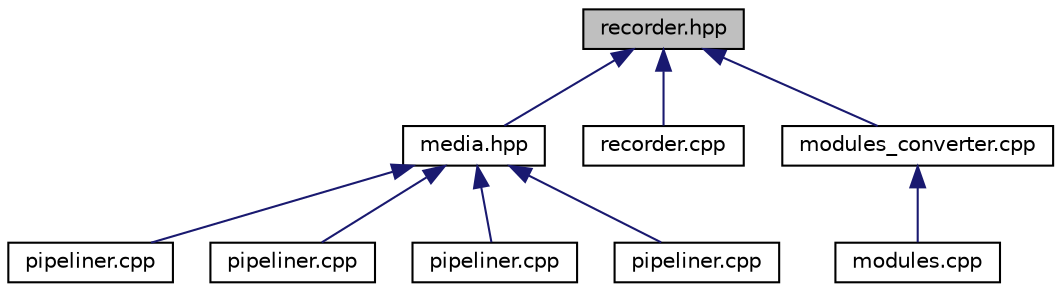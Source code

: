 digraph "recorder.hpp"
{
 // INTERACTIVE_SVG=YES
  edge [fontname="Helvetica",fontsize="10",labelfontname="Helvetica",labelfontsize="10"];
  node [fontname="Helvetica",fontsize="10",shape=record];
  Node1 [label="recorder.hpp",height=0.2,width=0.4,color="black", fillcolor="grey75", style="filled", fontcolor="black"];
  Node1 -> Node2 [dir="back",color="midnightblue",fontsize="10",style="solid",fontname="Helvetica"];
  Node2 [label="media.hpp",height=0.2,width=0.4,color="black", fillcolor="white", style="filled",URL="$media_8hpp.html"];
  Node2 -> Node3 [dir="back",color="midnightblue",fontsize="10",style="solid",fontname="Helvetica"];
  Node3 [label="pipeliner.cpp",height=0.2,width=0.4,color="black", fillcolor="white", style="filled",URL="$dashcastx_2pipeliner_8cpp.html"];
  Node2 -> Node4 [dir="back",color="midnightblue",fontsize="10",style="solid",fontname="Helvetica"];
  Node4 [label="pipeliner.cpp",height=0.2,width=0.4,color="black", fillcolor="white", style="filled",URL="$dashclient_2pipeliner_8cpp.html"];
  Node2 -> Node5 [dir="back",color="midnightblue",fontsize="10",style="solid",fontname="Helvetica"];
  Node5 [label="pipeliner.cpp",height=0.2,width=0.4,color="black", fillcolor="white", style="filled",URL="$mp42tsx_2pipeliner_8cpp.html"];
  Node2 -> Node6 [dir="back",color="midnightblue",fontsize="10",style="solid",fontname="Helvetica"];
  Node6 [label="pipeliner.cpp",height=0.2,width=0.4,color="black", fillcolor="white", style="filled",URL="$player_2pipeliner_8cpp.html"];
  Node1 -> Node7 [dir="back",color="midnightblue",fontsize="10",style="solid",fontname="Helvetica"];
  Node7 [label="recorder.cpp",height=0.2,width=0.4,color="black", fillcolor="white", style="filled",URL="$recorder_8cpp.html"];
  Node1 -> Node8 [dir="back",color="midnightblue",fontsize="10",style="solid",fontname="Helvetica"];
  Node8 [label="modules_converter.cpp",height=0.2,width=0.4,color="black", fillcolor="white", style="filled",URL="$modules__converter_8cpp.html"];
  Node8 -> Node9 [dir="back",color="midnightblue",fontsize="10",style="solid",fontname="Helvetica"];
  Node9 [label="modules.cpp",height=0.2,width=0.4,color="black", fillcolor="white", style="filled",URL="$modules_8cpp.html"];
}

